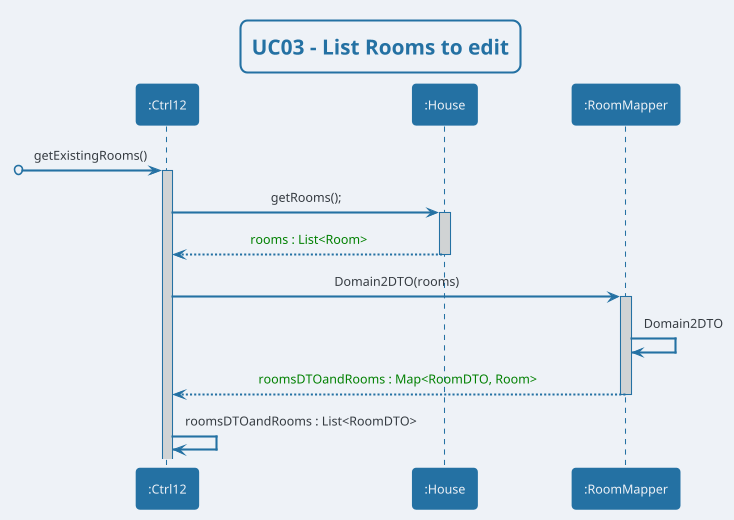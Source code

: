 @startuml
!theme cerulean-outline

skinparam backgroundColor #EEF2F7
skinparam titleBorderRoundCorner 15
skinparam titleBorderThickness 2
skinparam titleBorderColor #2471A3
skinparam titleFontColor #2471A3
skinparam sequenceArrowThickness 2
skinparam defaultTextAlignment center
skinparam sequenceParticipantBorderThickness 2
skinparam sequenceParticipantFontColor #EEF2F7
skinparam sequenceLifeLineBorderColor #2471A3
skinparam sequenceLifeLineBorderThickness 1.5
skinparam sequenceParticipantBackgroundColor #2471A3
skinparam sequenceParticipantBorderColor #2471A3
skinparam ArrowColor #2471A3
skinparam ArrowThickness 2
skinparam sequenceLifeLineBackgroundColor #D0D3D4

title UC03 - List Rooms to edit

participant ":Ctrl12" as C
participant ":House" as H
participant ":RoomMapper" as RM


[o-> C :getExistingRooms()
activate C
C -> H : getRooms();
activate H
H --> C :  <font color="green"> rooms : List<Room> </font>
deactivate H
C ->RM : Domain2DTO(rooms)
activate RM
RM -> RM :  Domain2DTO
RM --> C : <font color="green">roomsDTOandRooms : Map<RoomDTO, Room> </font>
deactivate RM
C -> C :  roomsDTOandRooms : List<RoomDTO>




@enduml